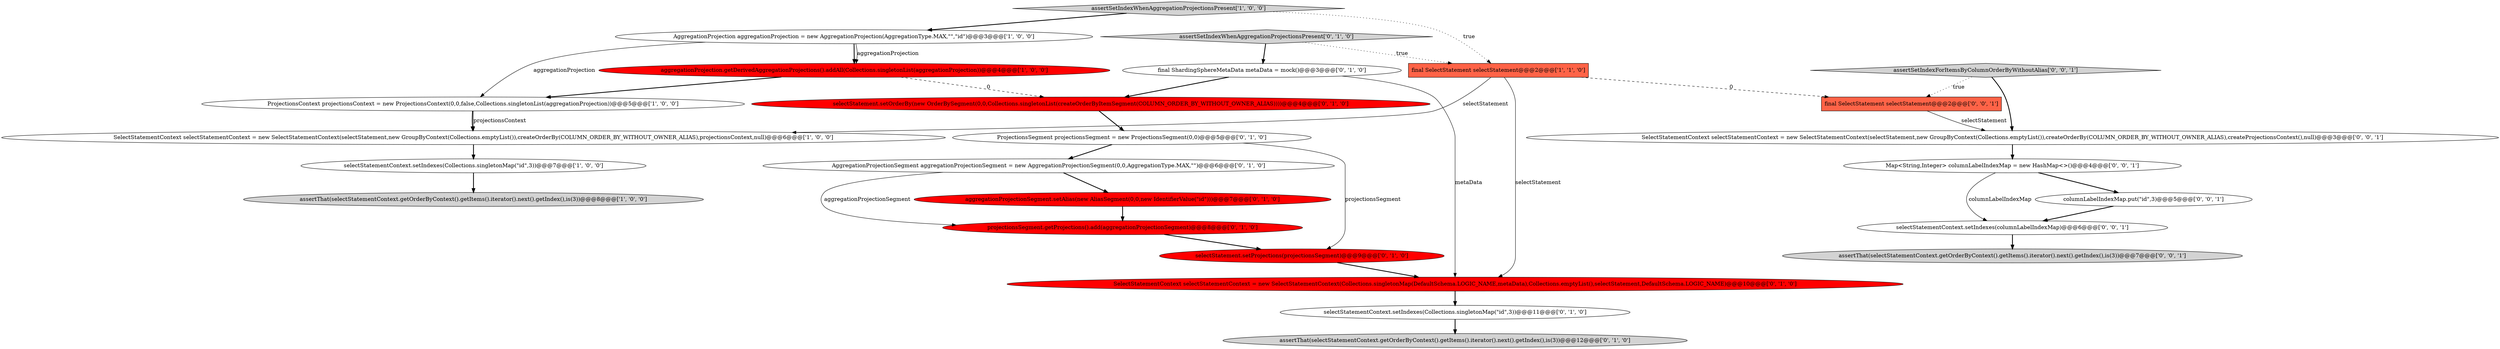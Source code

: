 digraph {
13 [style = filled, label = "selectStatementContext.setIndexes(Collections.singletonMap(\"id\",3))@@@11@@@['0', '1', '0']", fillcolor = white, shape = ellipse image = "AAA0AAABBB2BBB"];
20 [style = filled, label = "final SelectStatement selectStatement@@@2@@@['0', '0', '1']", fillcolor = tomato, shape = box image = "AAA0AAABBB3BBB"];
25 [style = filled, label = "Map<String,Integer> columnLabelIndexMap = new HashMap<>()@@@4@@@['0', '0', '1']", fillcolor = white, shape = ellipse image = "AAA0AAABBB3BBB"];
11 [style = filled, label = "assertThat(selectStatementContext.getOrderByContext().getItems().iterator().next().getIndex(),is(3))@@@12@@@['0', '1', '0']", fillcolor = lightgray, shape = ellipse image = "AAA0AAABBB2BBB"];
15 [style = filled, label = "final ShardingSphereMetaData metaData = mock()@@@3@@@['0', '1', '0']", fillcolor = white, shape = ellipse image = "AAA0AAABBB2BBB"];
23 [style = filled, label = "SelectStatementContext selectStatementContext = new SelectStatementContext(selectStatement,new GroupByContext(Collections.emptyList()),createOrderBy(COLUMN_ORDER_BY_WITHOUT_OWNER_ALIAS),createProjectionsContext(),null)@@@3@@@['0', '0', '1']", fillcolor = white, shape = ellipse image = "AAA0AAABBB3BBB"];
17 [style = filled, label = "projectionsSegment.getProjections().add(aggregationProjectionSegment)@@@8@@@['0', '1', '0']", fillcolor = red, shape = ellipse image = "AAA1AAABBB2BBB"];
0 [style = filled, label = "aggregationProjection.getDerivedAggregationProjections().addAll(Collections.singletonList(aggregationProjection))@@@4@@@['1', '0', '0']", fillcolor = red, shape = ellipse image = "AAA1AAABBB1BBB"];
18 [style = filled, label = "assertSetIndexWhenAggregationProjectionsPresent['0', '1', '0']", fillcolor = lightgray, shape = diamond image = "AAA0AAABBB2BBB"];
9 [style = filled, label = "ProjectionsSegment projectionsSegment = new ProjectionsSegment(0,0)@@@5@@@['0', '1', '0']", fillcolor = white, shape = ellipse image = "AAA0AAABBB2BBB"];
2 [style = filled, label = "ProjectionsContext projectionsContext = new ProjectionsContext(0,0,false,Collections.singletonList(aggregationProjection))@@@5@@@['1', '0', '0']", fillcolor = white, shape = ellipse image = "AAA0AAABBB1BBB"];
3 [style = filled, label = "AggregationProjection aggregationProjection = new AggregationProjection(AggregationType.MAX,\"\",\"id\")@@@3@@@['1', '0', '0']", fillcolor = white, shape = ellipse image = "AAA0AAABBB1BBB"];
12 [style = filled, label = "AggregationProjectionSegment aggregationProjectionSegment = new AggregationProjectionSegment(0,0,AggregationType.MAX,\"\")@@@6@@@['0', '1', '0']", fillcolor = white, shape = ellipse image = "AAA0AAABBB2BBB"];
22 [style = filled, label = "assertSetIndexForItemsByColumnOrderByWithoutAlias['0', '0', '1']", fillcolor = lightgray, shape = diamond image = "AAA0AAABBB3BBB"];
21 [style = filled, label = "selectStatementContext.setIndexes(columnLabelIndexMap)@@@6@@@['0', '0', '1']", fillcolor = white, shape = ellipse image = "AAA0AAABBB3BBB"];
10 [style = filled, label = "selectStatement.setOrderBy(new OrderBySegment(0,0,Collections.singletonList(createOrderByItemSegment(COLUMN_ORDER_BY_WITHOUT_OWNER_ALIAS))))@@@4@@@['0', '1', '0']", fillcolor = red, shape = ellipse image = "AAA1AAABBB2BBB"];
19 [style = filled, label = "assertThat(selectStatementContext.getOrderByContext().getItems().iterator().next().getIndex(),is(3))@@@7@@@['0', '0', '1']", fillcolor = lightgray, shape = ellipse image = "AAA0AAABBB3BBB"];
7 [style = filled, label = "assertSetIndexWhenAggregationProjectionsPresent['1', '0', '0']", fillcolor = lightgray, shape = diamond image = "AAA0AAABBB1BBB"];
8 [style = filled, label = "selectStatement.setProjections(projectionsSegment)@@@9@@@['0', '1', '0']", fillcolor = red, shape = ellipse image = "AAA1AAABBB2BBB"];
24 [style = filled, label = "columnLabelIndexMap.put(\"id\",3)@@@5@@@['0', '0', '1']", fillcolor = white, shape = ellipse image = "AAA0AAABBB3BBB"];
4 [style = filled, label = "assertThat(selectStatementContext.getOrderByContext().getItems().iterator().next().getIndex(),is(3))@@@8@@@['1', '0', '0']", fillcolor = lightgray, shape = ellipse image = "AAA0AAABBB1BBB"];
16 [style = filled, label = "aggregationProjectionSegment.setAlias(new AliasSegment(0,0,new IdentifierValue(\"id\")))@@@7@@@['0', '1', '0']", fillcolor = red, shape = ellipse image = "AAA1AAABBB2BBB"];
1 [style = filled, label = "selectStatementContext.setIndexes(Collections.singletonMap(\"id\",3))@@@7@@@['1', '0', '0']", fillcolor = white, shape = ellipse image = "AAA0AAABBB1BBB"];
5 [style = filled, label = "final SelectStatement selectStatement@@@2@@@['1', '1', '0']", fillcolor = tomato, shape = box image = "AAA0AAABBB1BBB"];
14 [style = filled, label = "SelectStatementContext selectStatementContext = new SelectStatementContext(Collections.singletonMap(DefaultSchema.LOGIC_NAME,metaData),Collections.emptyList(),selectStatement,DefaultSchema.LOGIC_NAME)@@@10@@@['0', '1', '0']", fillcolor = red, shape = ellipse image = "AAA1AAABBB2BBB"];
6 [style = filled, label = "SelectStatementContext selectStatementContext = new SelectStatementContext(selectStatement,new GroupByContext(Collections.emptyList()),createOrderBy(COLUMN_ORDER_BY_WITHOUT_OWNER_ALIAS),projectionsContext,null)@@@6@@@['1', '0', '0']", fillcolor = white, shape = ellipse image = "AAA0AAABBB1BBB"];
17->8 [style = bold, label=""];
23->25 [style = bold, label=""];
1->4 [style = bold, label=""];
15->10 [style = bold, label=""];
21->19 [style = bold, label=""];
2->6 [style = bold, label=""];
5->14 [style = solid, label="selectStatement"];
0->2 [style = bold, label=""];
18->15 [style = bold, label=""];
8->14 [style = bold, label=""];
15->14 [style = solid, label="metaData"];
12->16 [style = bold, label=""];
25->21 [style = solid, label="columnLabelIndexMap"];
16->17 [style = bold, label=""];
13->11 [style = bold, label=""];
22->23 [style = bold, label=""];
7->3 [style = bold, label=""];
3->0 [style = bold, label=""];
0->10 [style = dashed, label="0"];
5->20 [style = dashed, label="0"];
7->5 [style = dotted, label="true"];
2->6 [style = solid, label="projectionsContext"];
6->1 [style = bold, label=""];
25->24 [style = bold, label=""];
5->6 [style = solid, label="selectStatement"];
3->0 [style = solid, label="aggregationProjection"];
22->20 [style = dotted, label="true"];
24->21 [style = bold, label=""];
12->17 [style = solid, label="aggregationProjectionSegment"];
10->9 [style = bold, label=""];
18->5 [style = dotted, label="true"];
9->12 [style = bold, label=""];
14->13 [style = bold, label=""];
3->2 [style = solid, label="aggregationProjection"];
20->23 [style = solid, label="selectStatement"];
9->8 [style = solid, label="projectionsSegment"];
}
